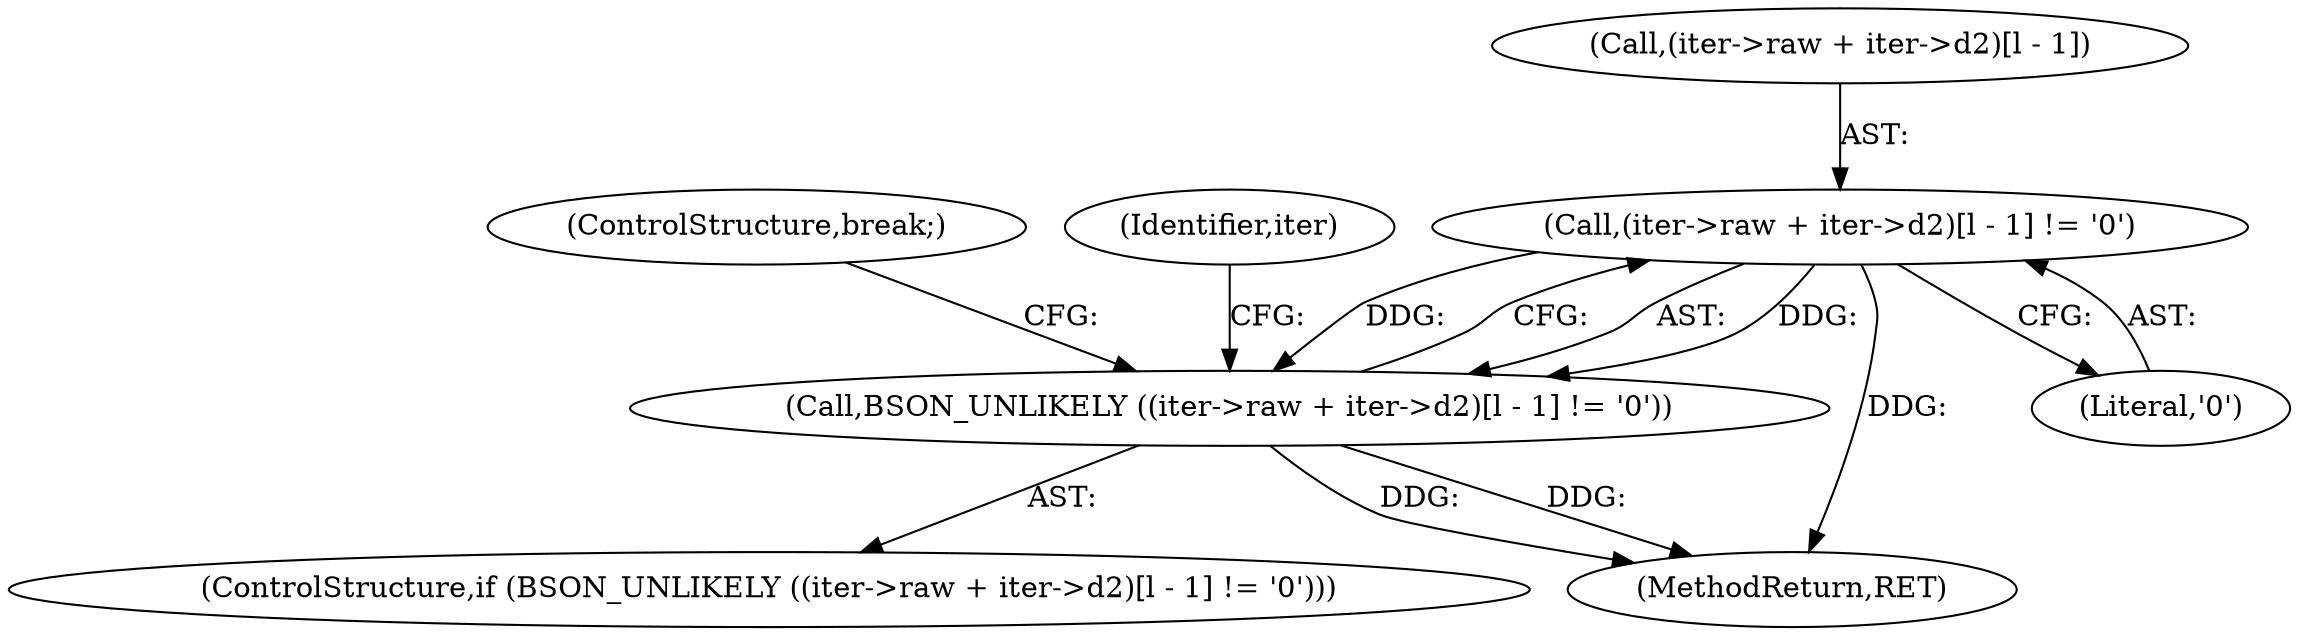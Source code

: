 digraph "0_mongo-c-driver_0d9a4d98bfdf4acd2c0138d4aaeb4e2e0934bd84@array" {
"1000358" [label="(Call,(iter->raw + iter->d2)[l - 1] != '\0')"];
"1000357" [label="(Call,BSON_UNLIKELY ((iter->raw + iter->d2)[l - 1] != '\0'))"];
"1001096" [label="(MethodReturn,RET)"];
"1000384" [label="(ControlStructure,break;)"];
"1000359" [label="(Call,(iter->raw + iter->d2)[l - 1])"];
"1000370" [label="(Literal,'\0')"];
"1000374" [label="(Identifier,iter)"];
"1000357" [label="(Call,BSON_UNLIKELY ((iter->raw + iter->d2)[l - 1] != '\0'))"];
"1000358" [label="(Call,(iter->raw + iter->d2)[l - 1] != '\0')"];
"1000356" [label="(ControlStructure,if (BSON_UNLIKELY ((iter->raw + iter->d2)[l - 1] != '\0')))"];
"1000358" -> "1000357"  [label="AST: "];
"1000358" -> "1000370"  [label="CFG: "];
"1000359" -> "1000358"  [label="AST: "];
"1000370" -> "1000358"  [label="AST: "];
"1000357" -> "1000358"  [label="CFG: "];
"1000358" -> "1001096"  [label="DDG: "];
"1000358" -> "1000357"  [label="DDG: "];
"1000358" -> "1000357"  [label="DDG: "];
"1000357" -> "1000356"  [label="AST: "];
"1000374" -> "1000357"  [label="CFG: "];
"1000384" -> "1000357"  [label="CFG: "];
"1000357" -> "1001096"  [label="DDG: "];
"1000357" -> "1001096"  [label="DDG: "];
}
